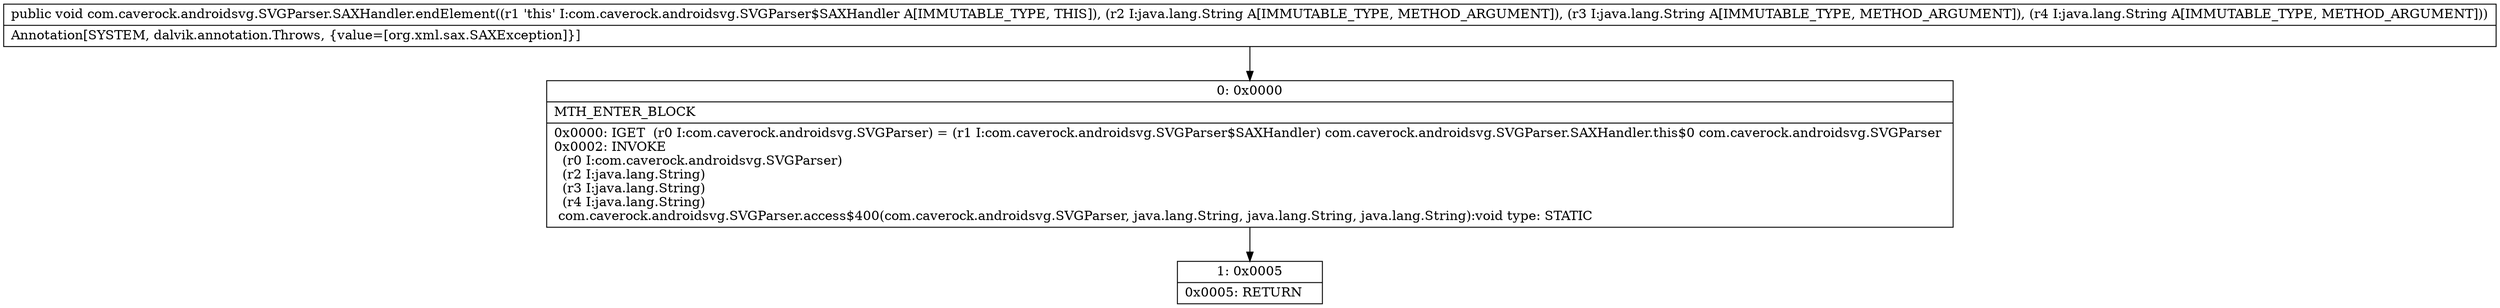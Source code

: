digraph "CFG forcom.caverock.androidsvg.SVGParser.SAXHandler.endElement(Ljava\/lang\/String;Ljava\/lang\/String;Ljava\/lang\/String;)V" {
Node_0 [shape=record,label="{0\:\ 0x0000|MTH_ENTER_BLOCK\l|0x0000: IGET  (r0 I:com.caverock.androidsvg.SVGParser) = (r1 I:com.caverock.androidsvg.SVGParser$SAXHandler) com.caverock.androidsvg.SVGParser.SAXHandler.this$0 com.caverock.androidsvg.SVGParser \l0x0002: INVOKE  \l  (r0 I:com.caverock.androidsvg.SVGParser)\l  (r2 I:java.lang.String)\l  (r3 I:java.lang.String)\l  (r4 I:java.lang.String)\l com.caverock.androidsvg.SVGParser.access$400(com.caverock.androidsvg.SVGParser, java.lang.String, java.lang.String, java.lang.String):void type: STATIC \l}"];
Node_1 [shape=record,label="{1\:\ 0x0005|0x0005: RETURN   \l}"];
MethodNode[shape=record,label="{public void com.caverock.androidsvg.SVGParser.SAXHandler.endElement((r1 'this' I:com.caverock.androidsvg.SVGParser$SAXHandler A[IMMUTABLE_TYPE, THIS]), (r2 I:java.lang.String A[IMMUTABLE_TYPE, METHOD_ARGUMENT]), (r3 I:java.lang.String A[IMMUTABLE_TYPE, METHOD_ARGUMENT]), (r4 I:java.lang.String A[IMMUTABLE_TYPE, METHOD_ARGUMENT]))  | Annotation[SYSTEM, dalvik.annotation.Throws, \{value=[org.xml.sax.SAXException]\}]\l}"];
MethodNode -> Node_0;
Node_0 -> Node_1;
}

